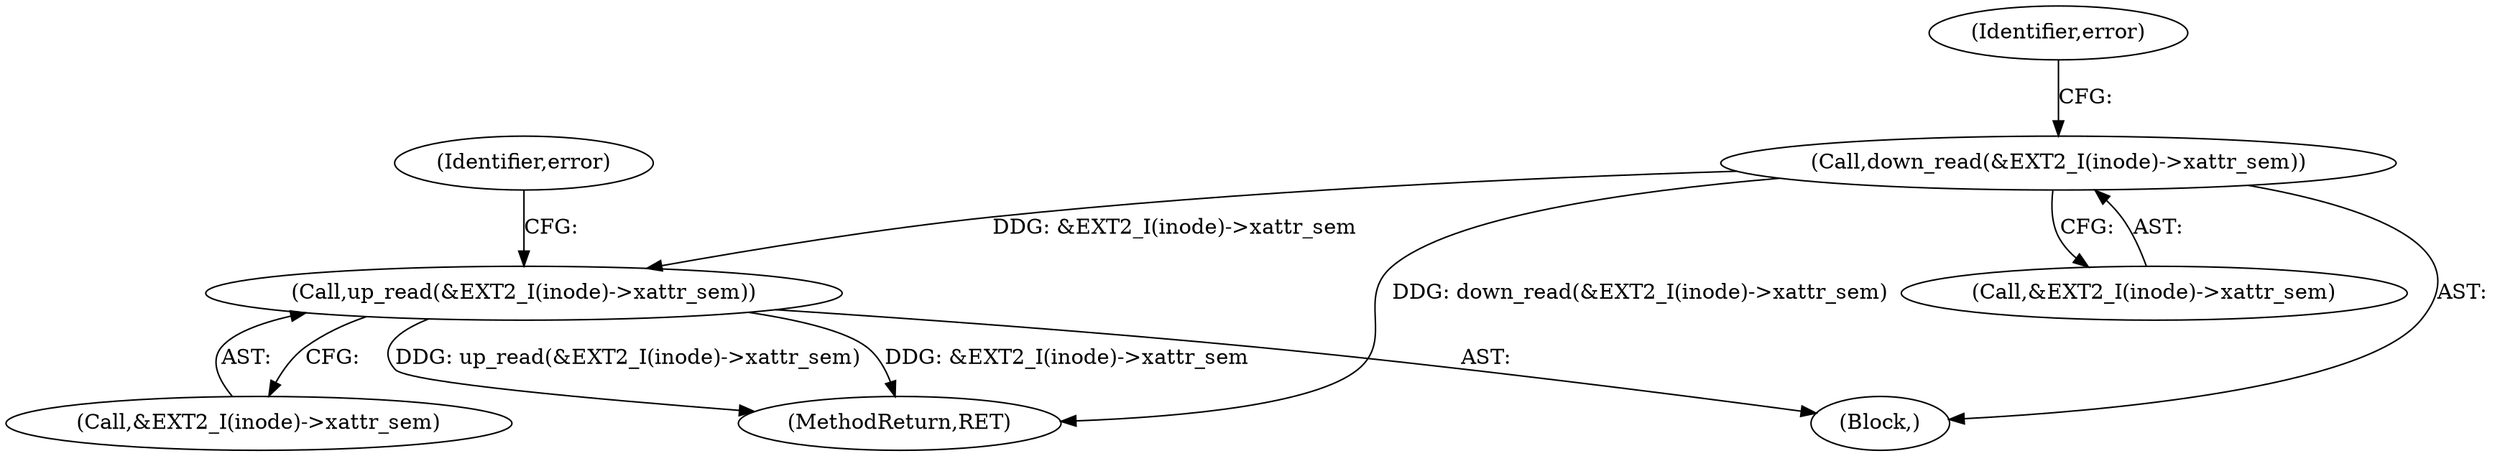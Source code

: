 digraph "0_linux_be0726d33cb8f411945884664924bed3cb8c70ee_7@API" {
"1000385" [label="(Call,up_read(&EXT2_I(inode)->xattr_sem))"];
"1000155" [label="(Call,down_read(&EXT2_I(inode)->xattr_sem))"];
"1000392" [label="(Identifier,error)"];
"1000162" [label="(Identifier,error)"];
"1000393" [label="(MethodReturn,RET)"];
"1000386" [label="(Call,&EXT2_I(inode)->xattr_sem)"];
"1000109" [label="(Block,)"];
"1000156" [label="(Call,&EXT2_I(inode)->xattr_sem)"];
"1000155" [label="(Call,down_read(&EXT2_I(inode)->xattr_sem))"];
"1000385" [label="(Call,up_read(&EXT2_I(inode)->xattr_sem))"];
"1000385" -> "1000109"  [label="AST: "];
"1000385" -> "1000386"  [label="CFG: "];
"1000386" -> "1000385"  [label="AST: "];
"1000392" -> "1000385"  [label="CFG: "];
"1000385" -> "1000393"  [label="DDG: &EXT2_I(inode)->xattr_sem"];
"1000385" -> "1000393"  [label="DDG: up_read(&EXT2_I(inode)->xattr_sem)"];
"1000155" -> "1000385"  [label="DDG: &EXT2_I(inode)->xattr_sem"];
"1000155" -> "1000109"  [label="AST: "];
"1000155" -> "1000156"  [label="CFG: "];
"1000156" -> "1000155"  [label="AST: "];
"1000162" -> "1000155"  [label="CFG: "];
"1000155" -> "1000393"  [label="DDG: down_read(&EXT2_I(inode)->xattr_sem)"];
}
